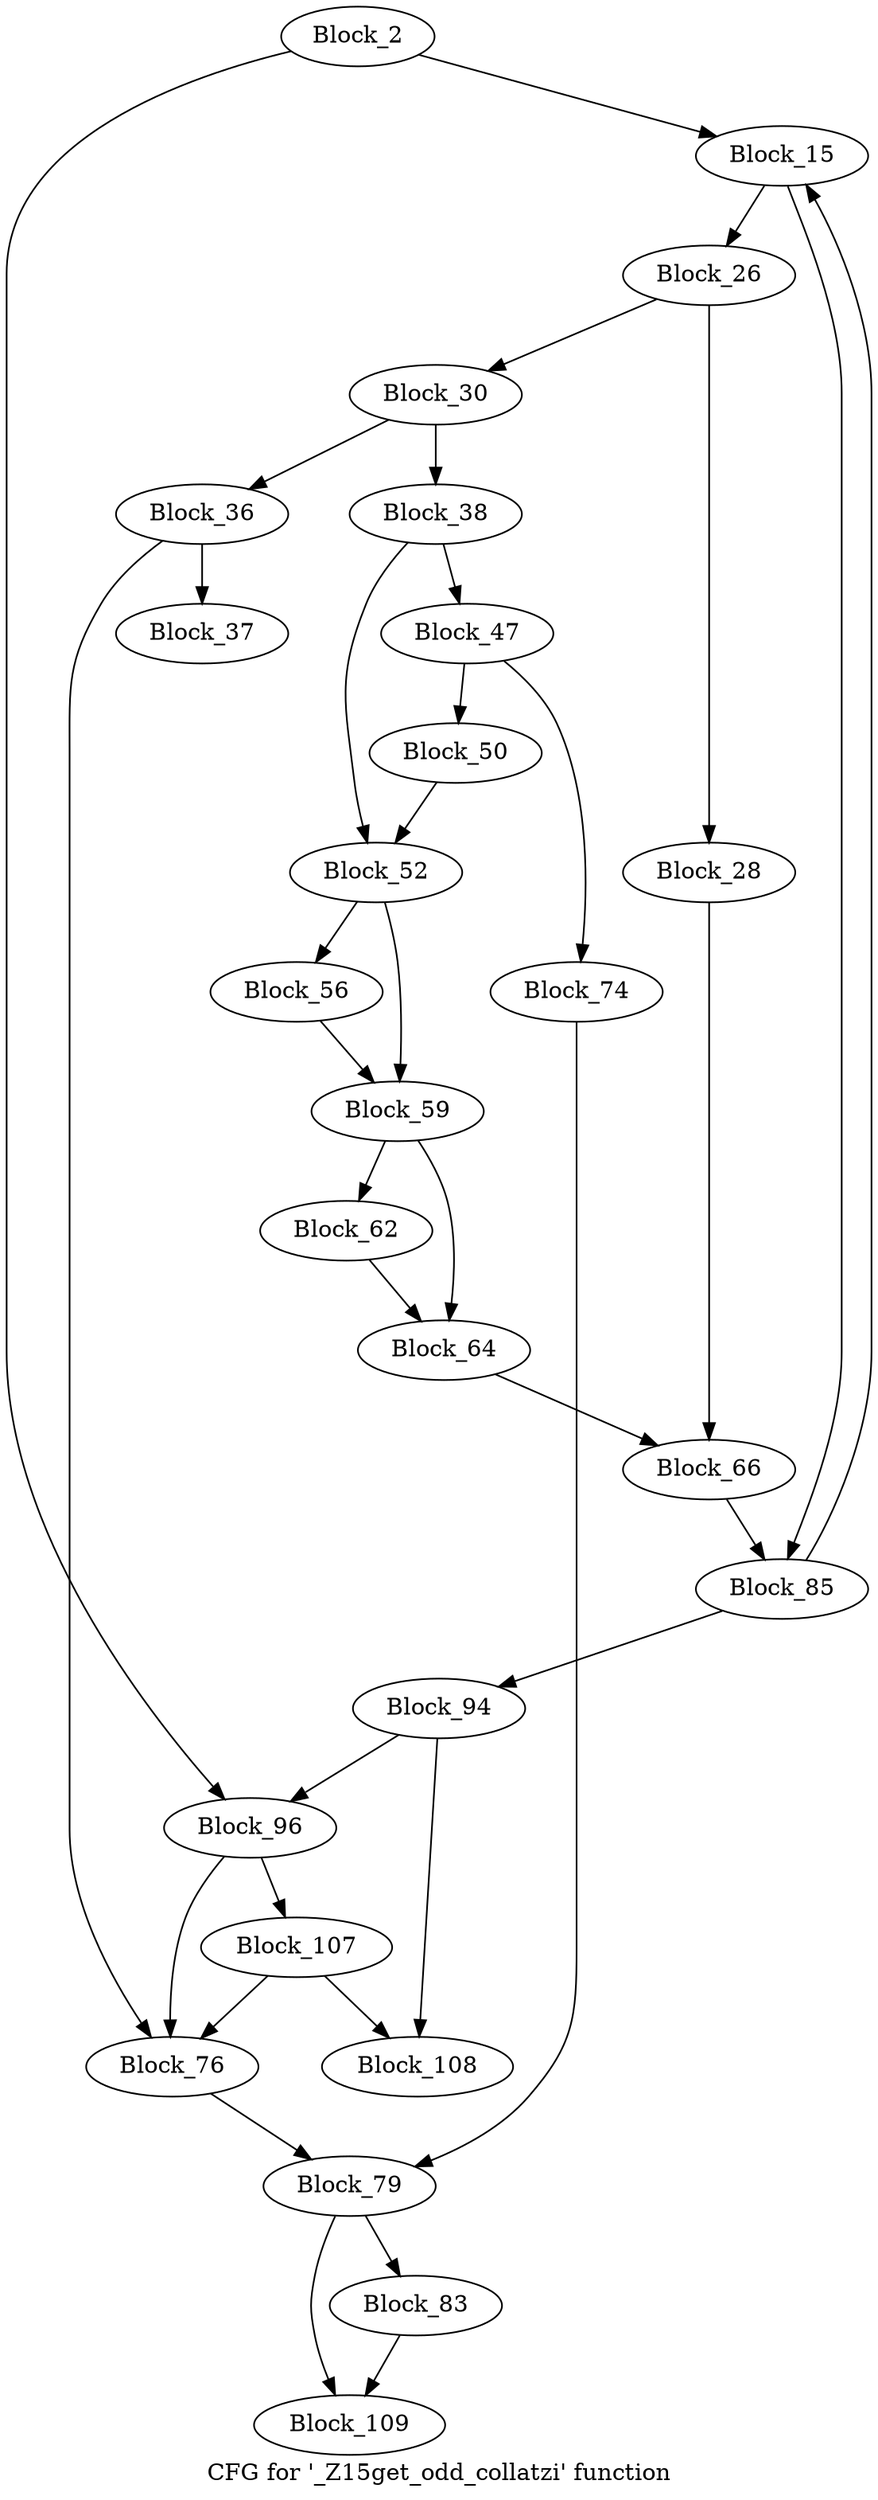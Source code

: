 digraph "CFG for '_Z15get_odd_collatzi' function" {
	label="CFG for '_Z15get_odd_collatzi' function";

	block_2 [label="Block_2"];
	block_2:s0 -> block_96;
	block_2:s1 -> block_15;
	block_15 [label="Block_15"];
	block_15:s0 -> block_26;
	block_15:s1 -> block_85;
	block_26 [label="Block_26"];
	block_26:s0 -> block_30;
	block_26:s1 -> block_28;
	block_28 [label="Block_28"];
	block_28 -> block_66;
	block_30 [label="Block_30"];
	block_30:s0 -> block_36;
	block_30:s1 -> block_38;
	block_36 [label="Block_36"];
	block_36 -> block_37;
	block_36 -> block_76;
	block_37 [label="Block_37"];
	block_38 [label="Block_38"];
	block_38:s0 -> block_52;
	block_38:s1 -> block_47;
	block_47 [label="Block_47"];
	block_47 -> block_50;
	block_47 -> block_74;
	block_50 [label="Block_50"];
	block_50 -> block_52;
	block_52 [label="Block_52"];
	block_52:s0 -> block_56;
	block_52:s1 -> block_59;
	block_56 [label="Block_56"];
	block_56 -> block_59;
	block_59 [label="Block_59"];
	block_59:s0 -> block_64;
	block_59:s1 -> block_62;
	block_62 [label="Block_62"];
	block_62 -> block_64;
	block_64 [label="Block_64"];
	block_64 -> block_66;
	block_66 [label="Block_66"];
	block_66 -> block_85;
	block_74 [label="Block_74"];
	block_74 -> block_79;
	block_76 [label="Block_76"];
	block_76 -> block_79;
	block_79 [label="Block_79"];
	block_79:s0 -> block_109;
	block_79:s1 -> block_83;
	block_83 [label="Block_83"];
	block_83 -> block_109;
	block_85 [label="Block_85"];
	block_85:s0 -> block_94;
	block_85:s1 -> block_15;
	block_94 [label="Block_94"];
	block_94:s0 -> block_108;
	block_94:s1 -> block_96;
	block_96 [label="Block_96"];
	block_96 -> block_107;
	block_96 -> block_76;
	block_107 [label="Block_107"];
	block_107 -> block_108;
	block_107 -> block_76;
	block_108 [label="Block_108"];
	block_109 [label="Block_109"];
}

